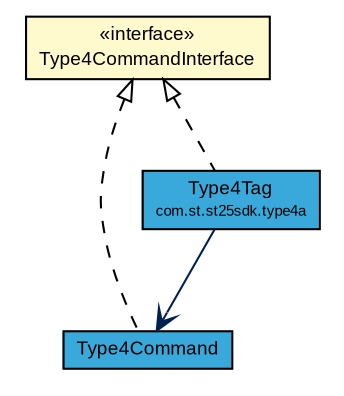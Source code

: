 #!/usr/local/bin/dot
#
# Class diagram 
# Generated by UMLGraph version R5_7_2-3-gee82a7 (http://www.umlgraph.org/)
#

digraph G {
	edge [fontname="arial",fontsize=10,labelfontname="arial",labelfontsize=10];
	node [fontname="arial",fontsize=10,shape=plaintext];
	nodesep=0.25;
	ranksep=0.5;
	// com.st.st25sdk.command.Type4CommandInterface
	c39042 [label=<<table title="com.st.st25sdk.command.Type4CommandInterface" border="0" cellborder="1" cellspacing="0" cellpadding="2" port="p" bgcolor="lemonChiffon" href="./Type4CommandInterface.html">
		<tr><td><table border="0" cellspacing="0" cellpadding="1">
<tr><td align="center" balign="center"> &#171;interface&#187; </td></tr>
<tr><td align="center" balign="center"> Type4CommandInterface </td></tr>
		</table></td></tr>
		</table>>, URL="./Type4CommandInterface.html", fontname="arial", fontcolor="black", fontsize=9.0];
	// com.st.st25sdk.command.Type4Command
	c39043 [label=<<table title="com.st.st25sdk.command.Type4Command" border="0" cellborder="1" cellspacing="0" cellpadding="2" port="p" bgcolor="#39a9dc" href="./Type4Command.html">
		<tr><td><table border="0" cellspacing="0" cellpadding="1">
<tr><td align="center" balign="center"> Type4Command </td></tr>
		</table></td></tr>
		</table>>, URL="./Type4Command.html", fontname="arial", fontcolor="black", fontsize=9.0];
	// com.st.st25sdk.type4a.Type4Tag
	c39091 [label=<<table title="com.st.st25sdk.type4a.Type4Tag" border="0" cellborder="1" cellspacing="0" cellpadding="2" port="p" bgcolor="#39a9dc" href="../type4a/Type4Tag.html">
		<tr><td><table border="0" cellspacing="0" cellpadding="1">
<tr><td align="center" balign="center"> Type4Tag </td></tr>
<tr><td align="center" balign="center"><font point-size="7.0"> com.st.st25sdk.type4a </font></td></tr>
		</table></td></tr>
		</table>>, URL="../type4a/Type4Tag.html", fontname="arial", fontcolor="black", fontsize=9.0];
	//com.st.st25sdk.command.Type4Command implements com.st.st25sdk.command.Type4CommandInterface
	c39042:p -> c39043:p [dir=back,arrowtail=empty,style=dashed];
	//com.st.st25sdk.type4a.Type4Tag implements com.st.st25sdk.command.Type4CommandInterface
	c39042:p -> c39091:p [dir=back,arrowtail=empty,style=dashed];
	// com.st.st25sdk.type4a.Type4Tag NAVASSOC com.st.st25sdk.command.Type4Command
	c39091:p -> c39043:p [taillabel="", label="", headlabel="", fontname="arial", fontcolor="#002052", fontsize=10.0, color="#002052", arrowhead=open];
}

